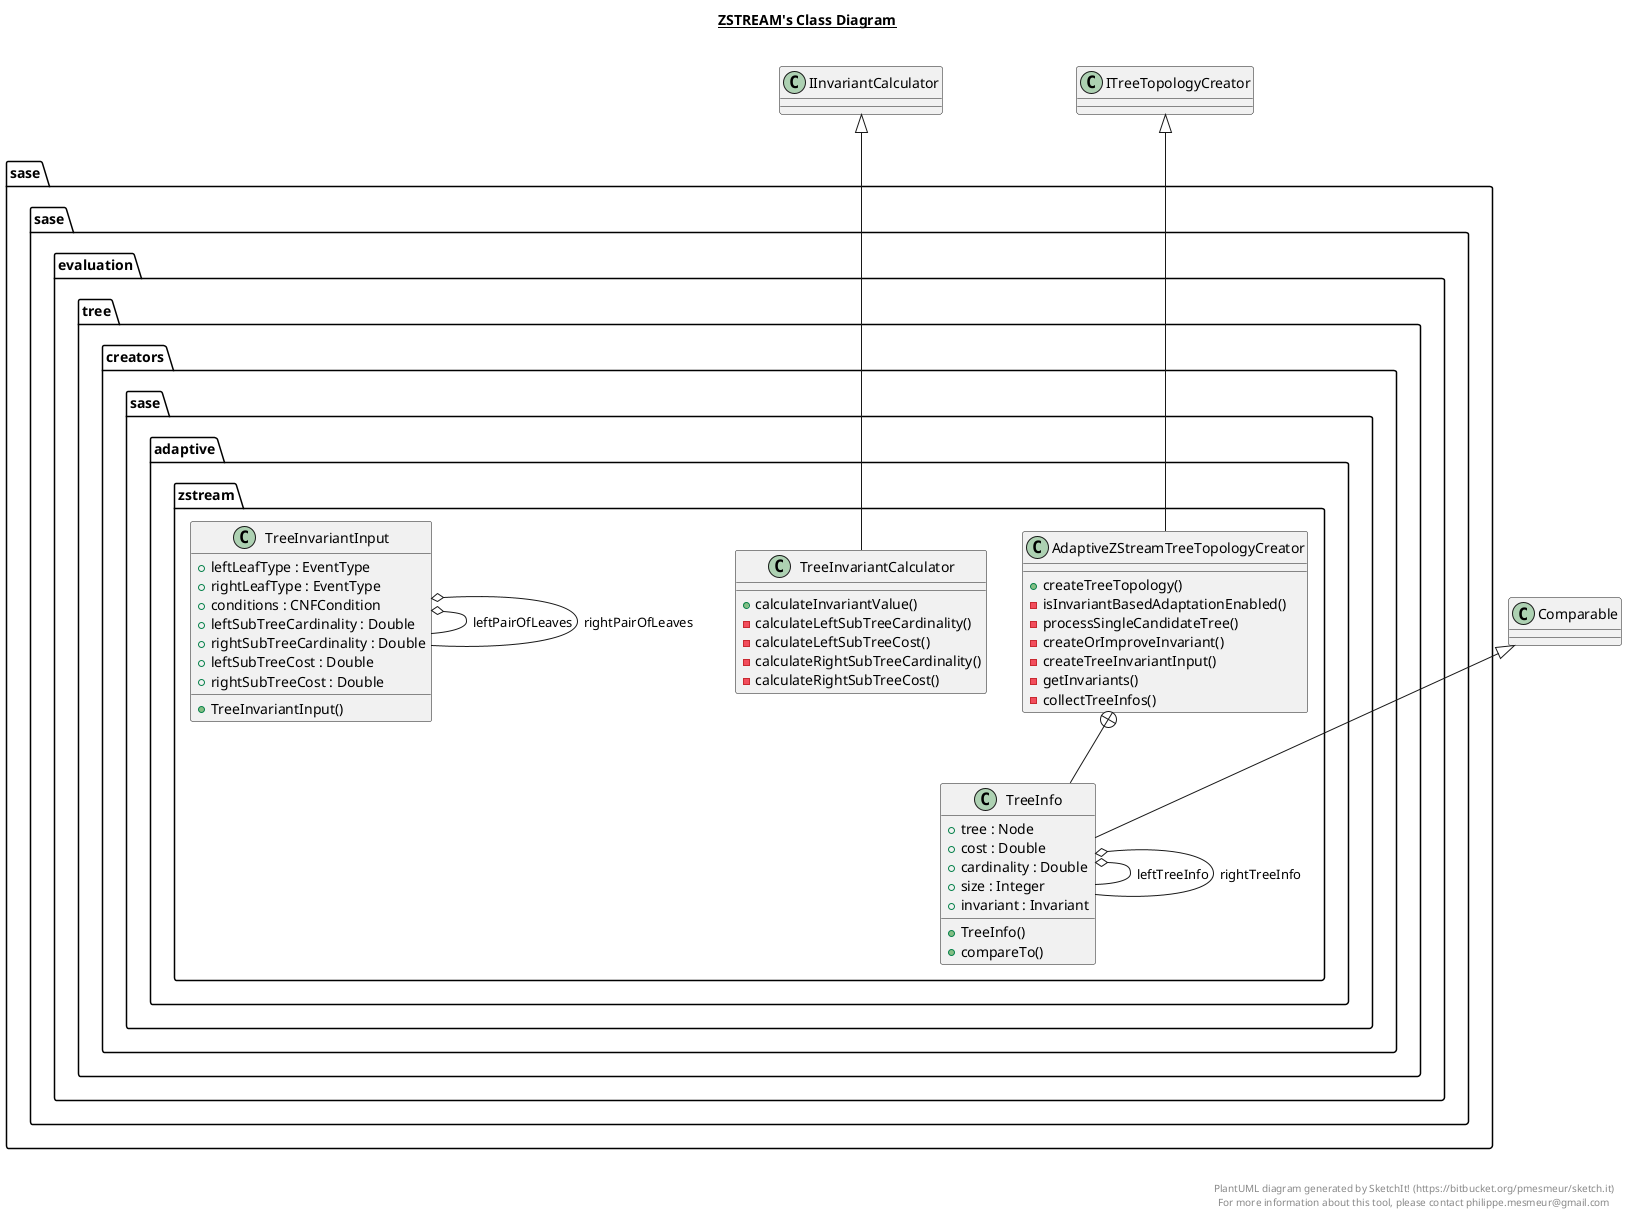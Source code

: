 @startuml

title __ZSTREAM's Class Diagram__\n

  package sase.sase.evaluation {
    package sase.sase.evaluation.tree {
      package sase.sase.evaluation.tree.creators {
        package sase.sase.evaluation.tree.creators.sase.adaptive.zstream {
          class AdaptiveZStreamTreeTopologyCreator {
              + createTreeTopology()
              - isInvariantBasedAdaptationEnabled()
              - processSingleCandidateTree()
              - createOrImproveInvariant()
              - createTreeInvariantInput()
              - getInvariants()
              - collectTreeInfos()
          }
        }
      }
    }
  }
  

  package sase.sase.evaluation {
    package sase.sase.evaluation.tree {
      package sase.sase.evaluation.tree.creators {
        package sase.sase.evaluation.tree.creators.sase.adaptive.zstream {
          class TreeInfo {
              + tree : Node
              + cost : Double
              + cardinality : Double
              + size : Integer
              + invariant : Invariant
              + TreeInfo()
              + compareTo()
          }
        }
      }
    }
  }
  

  package sase.sase.evaluation {
    package sase.sase.evaluation.tree {
      package sase.sase.evaluation.tree.creators {
        package sase.sase.evaluation.tree.creators.sase.adaptive.zstream {
          class TreeInvariantCalculator {
              + calculateInvariantValue()
              - calculateLeftSubTreeCardinality()
              - calculateLeftSubTreeCost()
              - calculateRightSubTreeCardinality()
              - calculateRightSubTreeCost()
          }
        }
      }
    }
  }
  

  package sase.sase.evaluation {
    package sase.sase.evaluation.tree {
      package sase.sase.evaluation.tree.creators {
        package sase.sase.evaluation.tree.creators.sase.adaptive.zstream {
          class TreeInvariantInput {
              + leftLeafType : EventType
              + rightLeafType : EventType
              + conditions : CNFCondition
              + leftSubTreeCardinality : Double
              + rightSubTreeCardinality : Double
              + leftSubTreeCost : Double
              + rightSubTreeCost : Double
              + TreeInvariantInput()
          }
        }
      }
    }
  }
  

  AdaptiveZStreamTreeTopologyCreator -up-|> ITreeTopologyCreator
  AdaptiveZStreamTreeTopologyCreator +-down- TreeInfo
  TreeInfo -up-|> Comparable
  TreeInfo o-- TreeInfo : leftTreeInfo
  TreeInfo o-- TreeInfo : rightTreeInfo
  TreeInvariantCalculator -up-|> IInvariantCalculator
  TreeInvariantInput o-- TreeInvariantInput : leftPairOfLeaves
  TreeInvariantInput o-- TreeInvariantInput : rightPairOfLeaves


right footer


PlantUML diagram generated by SketchIt! (https://bitbucket.org/pmesmeur/sketch.it)
For more information about this tool, please contact philippe.mesmeur@gmail.com
endfooter

@enduml
